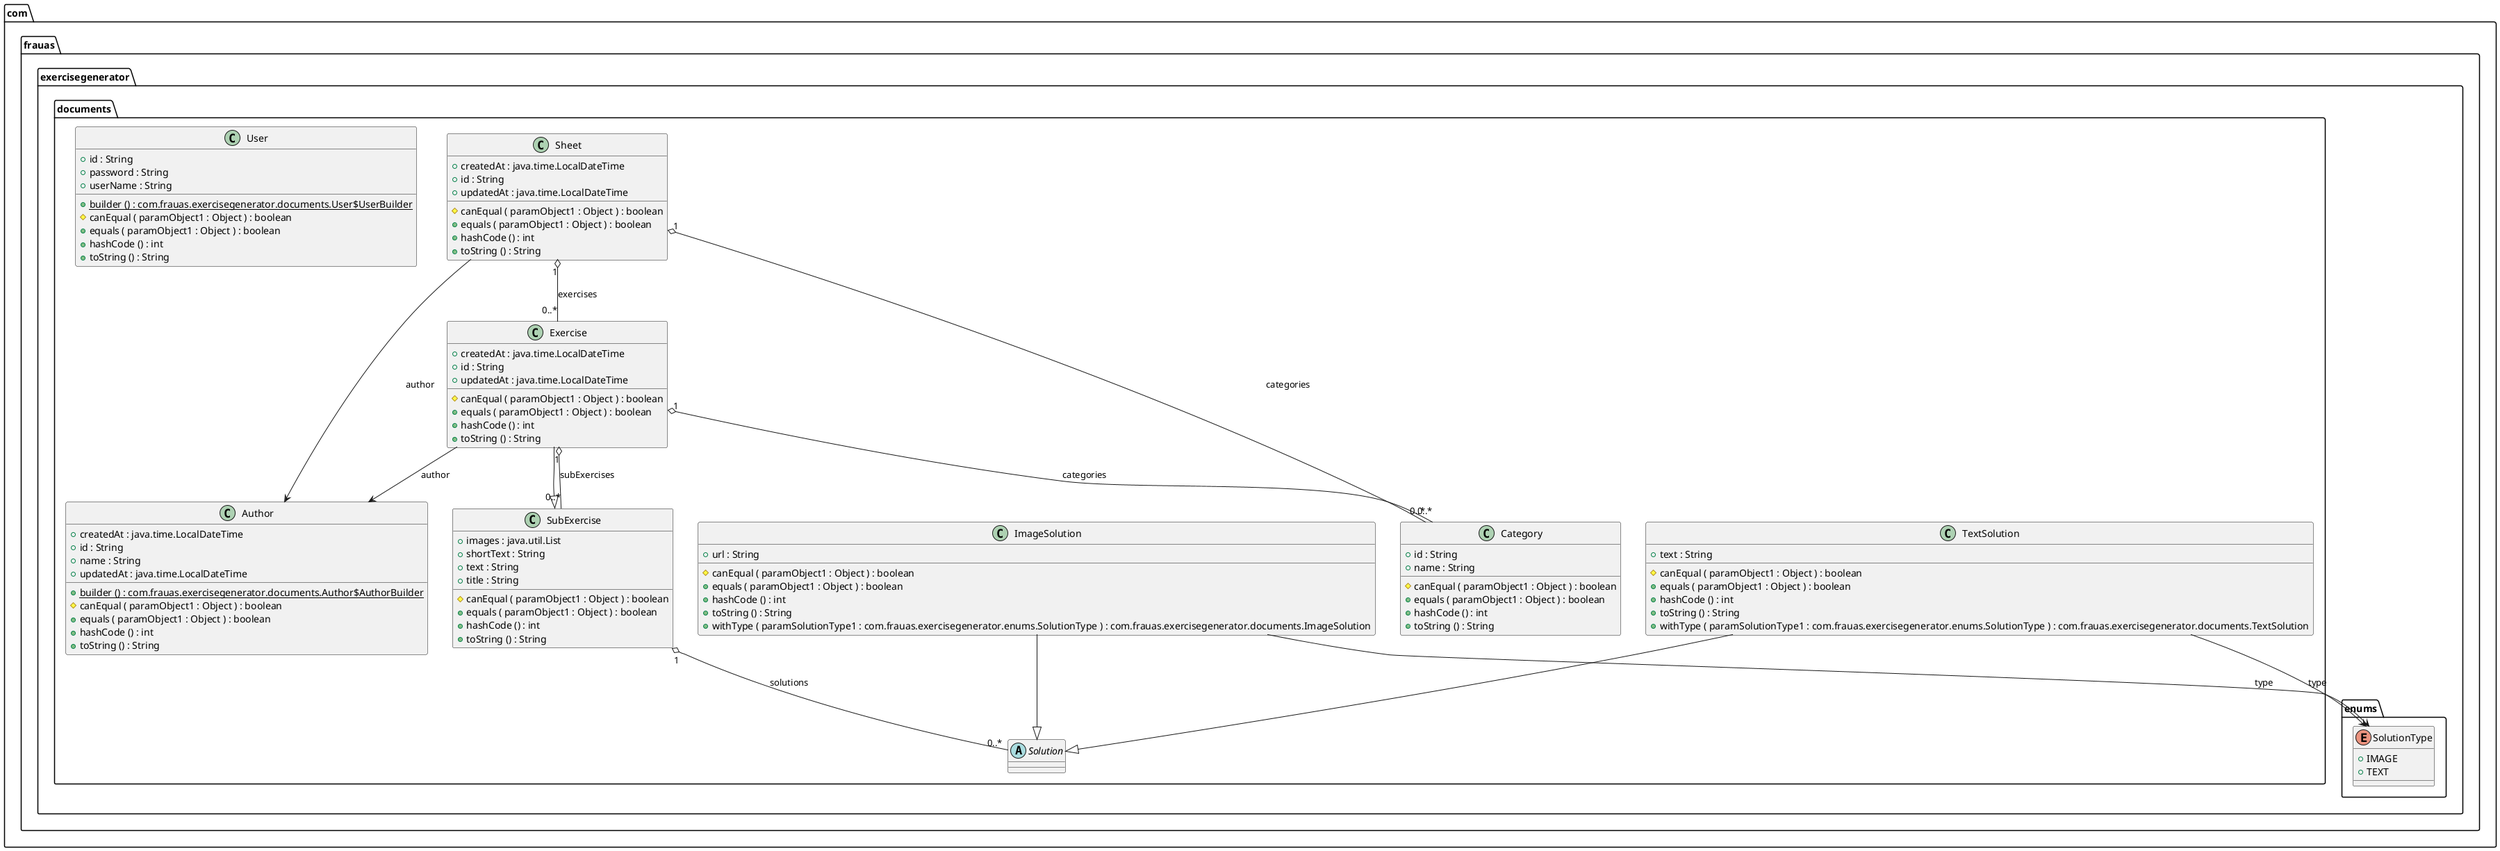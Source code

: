 @startuml

class com.frauas.exercisegenerator.documents.Author {
	{field} +createdAt : java.time.LocalDateTime
	{field} +id : String
	{field} +name : String
	{field} +updatedAt : java.time.LocalDateTime
	{method}  {static} +builder () : com.frauas.exercisegenerator.documents.Author$AuthorBuilder
	{method} #canEqual ( paramObject1 : Object ) : boolean
	{method} +equals ( paramObject1 : Object ) : boolean
	{method} +hashCode () : int
	{method} +toString () : String
}


class com.frauas.exercisegenerator.documents.Category {
	{field} +id : String
	{field} +name : String
	{method} #canEqual ( paramObject1 : Object ) : boolean
	{method} +equals ( paramObject1 : Object ) : boolean
	{method} +hashCode () : int
	{method} +toString () : String
}


class com.frauas.exercisegenerator.documents.Exercise {
	{field} +createdAt : java.time.LocalDateTime
	{field} +id : String
	{field} +updatedAt : java.time.LocalDateTime
	{method} #canEqual ( paramObject1 : Object ) : boolean
	{method} +equals ( paramObject1 : Object ) : boolean
	{method} +hashCode () : int
	{method} +toString () : String
}


class com.frauas.exercisegenerator.documents.ImageSolution {
	{field} +url : String
	{method} #canEqual ( paramObject1 : Object ) : boolean
	{method} +equals ( paramObject1 : Object ) : boolean
	{method} +hashCode () : int
	{method} +toString () : String
	{method} +withType ( paramSolutionType1 : com.frauas.exercisegenerator.enums.SolutionType ) : com.frauas.exercisegenerator.documents.ImageSolution
}


class com.frauas.exercisegenerator.documents.Sheet {
	{field} +createdAt : java.time.LocalDateTime
	{field} +id : String
	{field} +updatedAt : java.time.LocalDateTime
	{method} #canEqual ( paramObject1 : Object ) : boolean
	{method} +equals ( paramObject1 : Object ) : boolean
	{method} +hashCode () : int
	{method} +toString () : String
}


abstract class com.frauas.exercisegenerator.documents.Solution {
}


class com.frauas.exercisegenerator.documents.SubExercise {
	{field} +images : java.util.List
	{field} +shortText : String
	{field} +text : String
	{field} +title : String
	{method} #canEqual ( paramObject1 : Object ) : boolean
	{method} +equals ( paramObject1 : Object ) : boolean
	{method} +hashCode () : int
	{method} +toString () : String
}


class com.frauas.exercisegenerator.documents.TextSolution {
	{field} +text : String
	{method} #canEqual ( paramObject1 : Object ) : boolean
	{method} +equals ( paramObject1 : Object ) : boolean
	{method} +hashCode () : int
	{method} +toString () : String
	{method} +withType ( paramSolutionType1 : com.frauas.exercisegenerator.enums.SolutionType ) : com.frauas.exercisegenerator.documents.TextSolution
}


class com.frauas.exercisegenerator.documents.User {
	{field} +id : String
	{field} +password : String
	{field} +userName : String
	{method}  {static} +builder () : com.frauas.exercisegenerator.documents.User$UserBuilder
	{method} #canEqual ( paramObject1 : Object ) : boolean
	{method} +equals ( paramObject1 : Object ) : boolean
	{method} +hashCode () : int
	{method} +toString () : String
}


enum com.frauas.exercisegenerator.enums.SolutionType {
	{field} +IMAGE
	{field} +TEXT
}




com.frauas.exercisegenerator.documents.Exercise "1" o-- "0..*"  com.frauas.exercisegenerator.documents.Category : categories
com.frauas.exercisegenerator.documents.Exercise "1" o-- "0..*"  com.frauas.exercisegenerator.documents.SubExercise : subExercises
com.frauas.exercisegenerator.documents.Exercise -->  com.frauas.exercisegenerator.documents.Author : author
com.frauas.exercisegenerator.documents.Exercise --|>  com.frauas.exercisegenerator.documents.SubExercise
com.frauas.exercisegenerator.documents.ImageSolution -->  com.frauas.exercisegenerator.enums.SolutionType : type
com.frauas.exercisegenerator.documents.ImageSolution --|>  com.frauas.exercisegenerator.documents.Solution
com.frauas.exercisegenerator.documents.Sheet "1" o-- "0..*"  com.frauas.exercisegenerator.documents.Category : categories
com.frauas.exercisegenerator.documents.Sheet "1" o-- "0..*"  com.frauas.exercisegenerator.documents.Exercise : exercises
com.frauas.exercisegenerator.documents.Sheet -->  com.frauas.exercisegenerator.documents.Author : author
com.frauas.exercisegenerator.documents.SubExercise "1" o-- "0..*"  com.frauas.exercisegenerator.documents.Solution : solutions
com.frauas.exercisegenerator.documents.TextSolution -->  com.frauas.exercisegenerator.enums.SolutionType : type
com.frauas.exercisegenerator.documents.TextSolution --|>  com.frauas.exercisegenerator.documents.Solution


@enduml